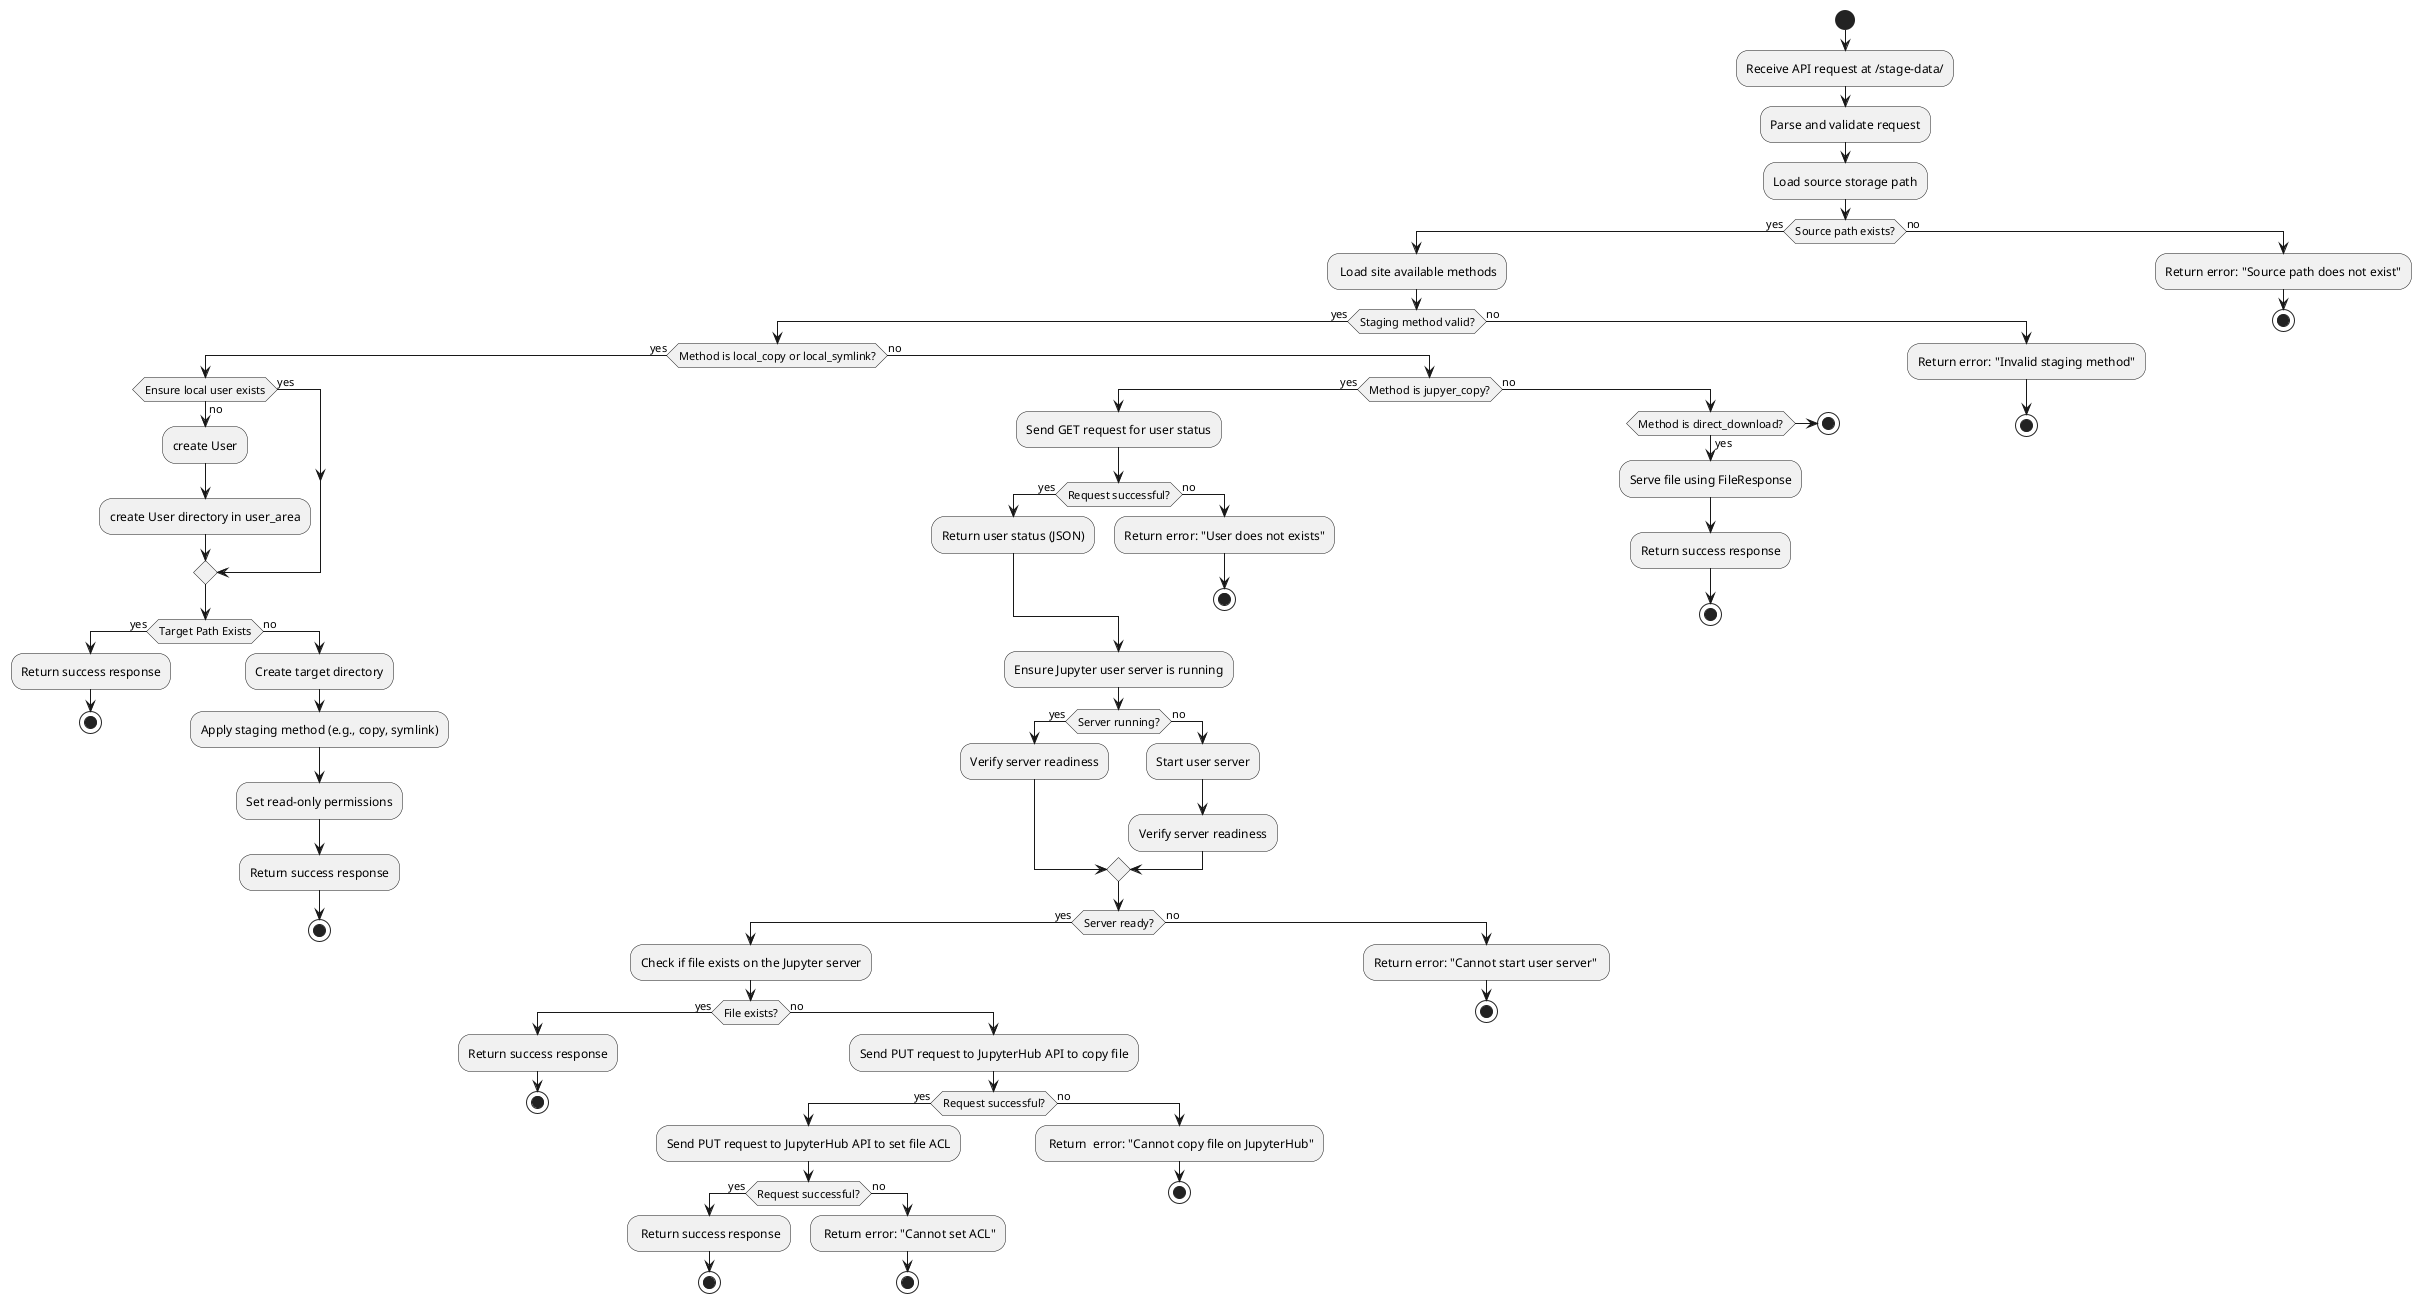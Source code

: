 @startuml
' Start of the diagram
start
:Receive API request at /stage-data/;
:Parse and validate request;
:Load source storage path;
if (Source path exists?) then (yes)
    : Load site available methods;
  if (Staging method valid?) then (yes)
    if (Method is local_copy or local_symlink?) then (yes)
        if (Ensure local user exists) then (yes)
        else (no)
            :create User;
            :create User directory in user_area;
        endif
        if (Target Path Exists) then (yes)
            :Return success response;
            stop
        else (no)
            :Create target directory;
            :Apply staging method (e.g., copy, symlink);
            :Set read-only permissions;
            :Return success response;
            stop
        endif
    else (no)
        if (Method is jupyer_copy?) then (yes)
             :Send GET request for user status;
             if (Request successful?) then (yes)
                 :Return user status (JSON);
            else (no)
                :Return error: "User does not exists";
                 stop
            endif
            :Ensure Jupyter user server is running;
            if (Server running?) then (yes)
                :Verify server readiness;
            else (no)
                :Start user server;
                :Verify server readiness;
            endif
            if (Server ready?) then (yes)
                :Check if file exists on the Jupyter server;
                if (File exists?) then (yes)
                    :Return success response;
                    stop
                else (no)
                    :Send PUT request to JupyterHub API to copy file;
                    if (Request successful?) then (yes)
                        :Send PUT request to JupyterHub API to set file ACL;
                        if (Request successful?) then (yes)
                            : Return success response;
                            stop
                        else (no)
                            : Return error: "Cannot set ACL";
                            stop
                        endif
                    else (no)
                        : Return  error: "Cannot copy file on JupyterHub";
                        stop
                    endif

                endif
            else (no)
                :Return error: "Cannot start user server" ;
                stop
            endif
    else (no)
        if (Method is direct_download?) then (yes)
            :Serve file using FileResponse;
            :Return success response;
            stop
        else
            stop
        endif
    endif
  endif

  else (no)
    :Return error: "Invalid staging method";
    stop
  endif
else (no)
    :Return error: "Source path does not exist";
    stop
endif




@enduml

